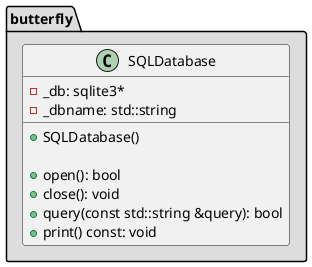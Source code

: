 @startuml
'https://plantuml.com/sequence-diagram

package butterfly #DDDDDD
{

class SQLDatabase
{
    -_db: sqlite3*
    -_dbname: std::string

    +SQLDatabase()

    +open(): bool
    +close(): void
    +query(const std::string &query): bool
    +print() const: void
}

}
@enduml